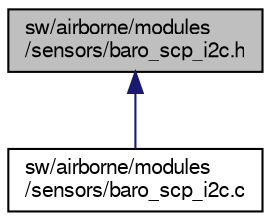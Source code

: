 digraph "sw/airborne/modules/sensors/baro_scp_i2c.h"
{
  edge [fontname="FreeSans",fontsize="10",labelfontname="FreeSans",labelfontsize="10"];
  node [fontname="FreeSans",fontsize="10",shape=record];
  Node1 [label="sw/airborne/modules\l/sensors/baro_scp_i2c.h",height=0.2,width=0.4,color="black", fillcolor="grey75", style="filled", fontcolor="black"];
  Node1 -> Node2 [dir="back",color="midnightblue",fontsize="10",style="solid",fontname="FreeSans"];
  Node2 [label="sw/airborne/modules\l/sensors/baro_scp_i2c.c",height=0.2,width=0.4,color="black", fillcolor="white", style="filled",URL="$baro__scp__i2c_8c.html",tooltip="VTI SCP1000 I2C sensor interface. "];
}
